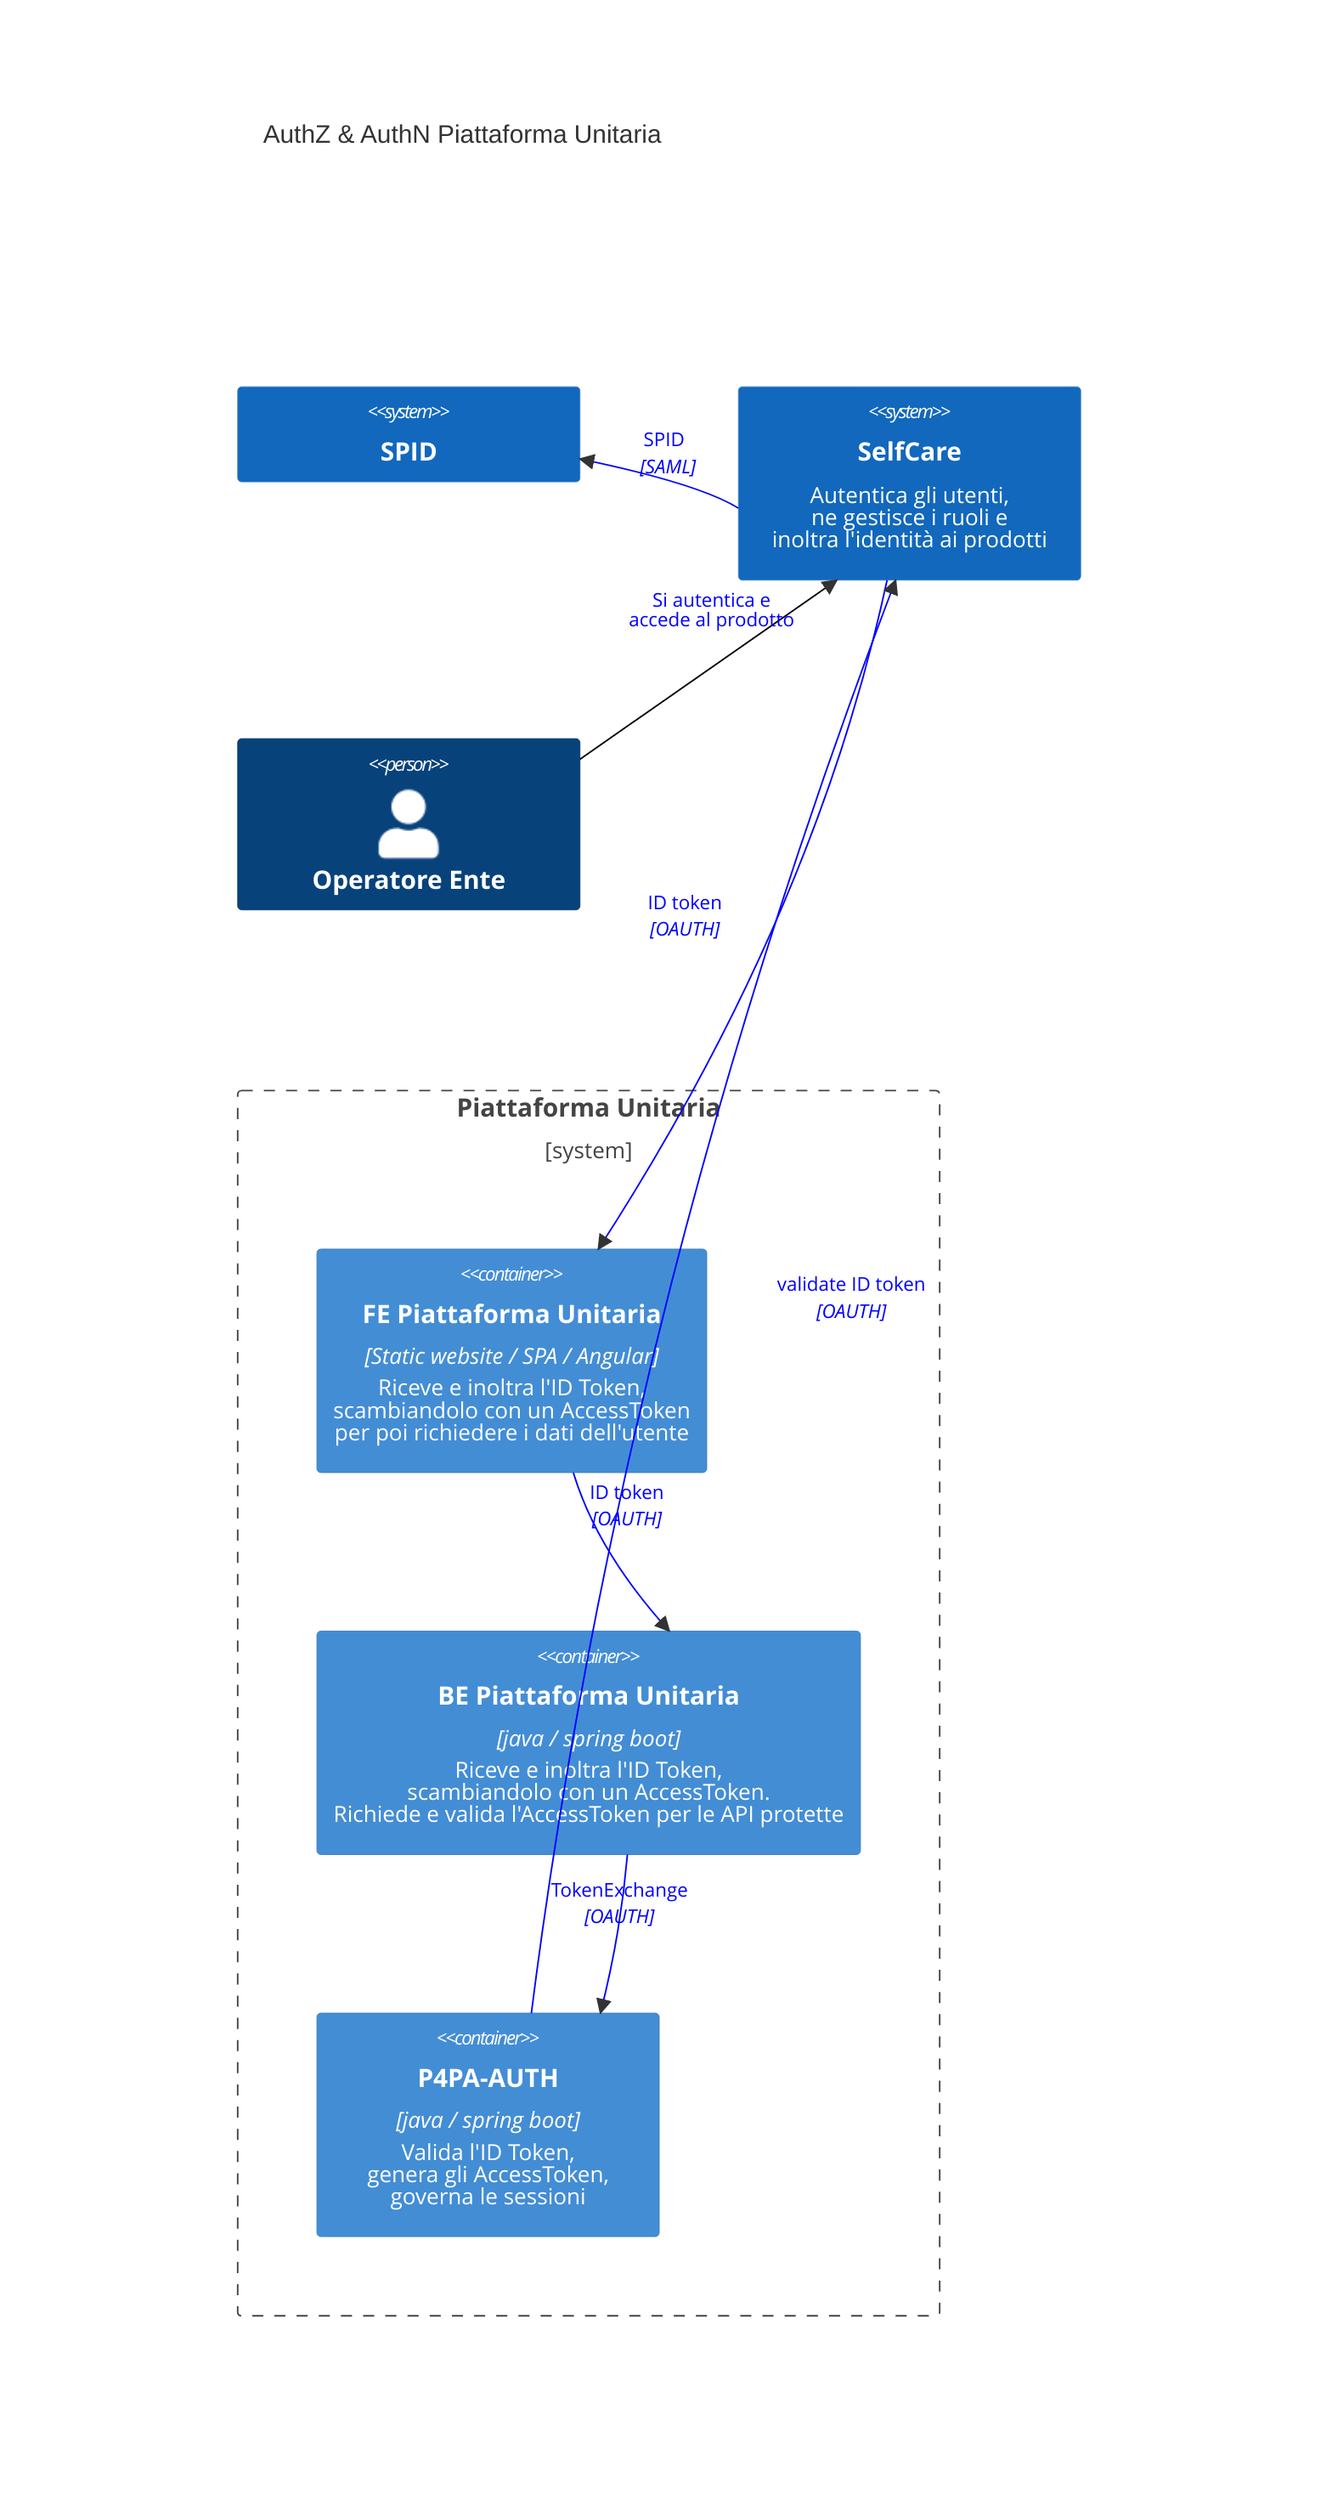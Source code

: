 C4Container
    title AuthZ & AuthN Piattaforma Unitaria

    UpdateLayoutConfig($c4ShapeInRow="3", $c4BoundaryInRow="2")


    System(spid, "SPID")
    System(sc, "SelfCare", "Autentica gli utenti,<BR/>ne gestisce i ruoli e<BR/>inoltra l'identità ai prodotti")
    Person(usr_ope, "Operatore Ente")


    Boundary(pu, "Piattaforma Unitaria") {
        Container(pu_app_fe, "FE Piattaforma Unitaria", "Static website / SPA / Angular", "Riceve e inoltra l'ID Token,<BR />scambiandolo con un AccessToken<BR />per poi richiedere i dati dell'utente")
        Container(pu_app_be, "BE Piattaforma Unitaria", "java / spring boot", "Riceve e inoltra l'ID Token,<BR />scambiandolo con un AccessToken.<BR />Richiede e valida l'AccessToken per le API protette")
        Container(pu_iam, "P4PA-AUTH", "java / spring boot", "Valida l'ID Token,<BR />genera gli AccessToken,<BR />governa le sessioni")
    }

    Rel(usr_ope, sc, "Si autentica e<BR/>accede al prodotto")
    UpdateRelStyle(usr_ope, sc, $textColor="blue", $lineColor="black", $offsetX="-50", $offsetY="-40")

    Rel(sc, spid, "SPID", "SAML")
    UpdateRelStyle(sc, spid, $textColor="blue", $lineColor="blue", $offsetX="-10", $offsetY="-30")

    Rel(sc, pu_app_fe, "ID token", "OAUTH")
    UpdateRelStyle(sc, pu_app_fe, $textColor="blue", $lineColor="blue", $offsetX="-60", $offsetY="-10")

    Rel(pu_app_fe, pu_app_be, "ID token", "OAUTH")
    UpdateRelStyle(pu_app_fe, pu_app_be, $textColor="blue", $lineColor="blue", $offsetX="-20", $offsetY="-40")

    Rel(pu_iam, sc, "validate ID token", "OAUTH")
    UpdateRelStyle(pu_iam, sc, $textColor="blue", $lineColor="blue", $offsetX="40", $offsetY="-10")

    Rel(pu_app_be, pu_iam, "TokenExchange", "OAUTH")
    UpdateRelStyle(pu_app_be, pu_iam, $textColor="blue", $lineColor="blue", $offsetX="-40", $offsetY="-30")